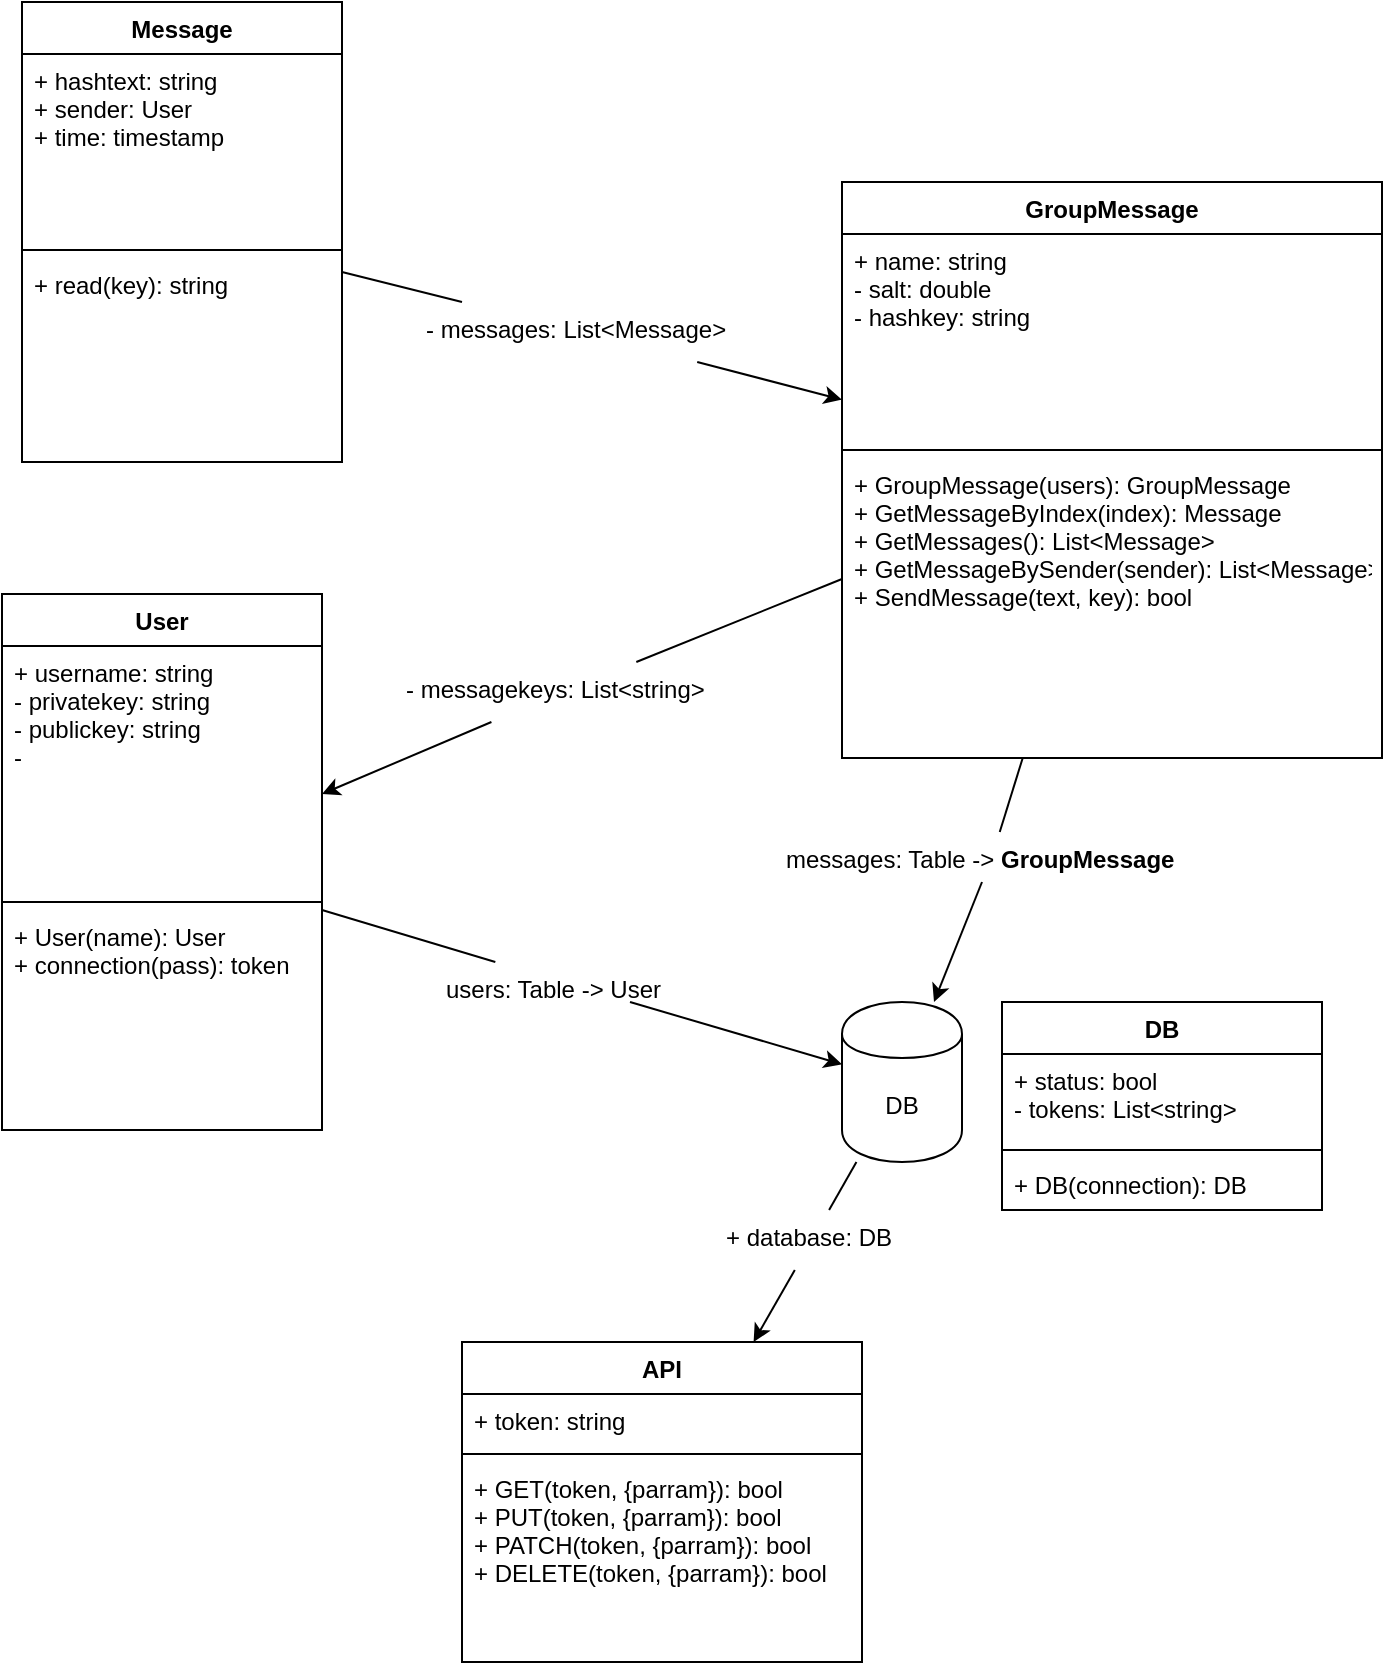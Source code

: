 <mxfile pages="2">
    <diagram id="bR8cVpBD9rxsL-Wy-QW-" name="Class">
        <mxGraphModel dx="2014" dy="819" grid="1" gridSize="10" guides="1" tooltips="1" connect="1" arrows="1" fold="1" page="1" pageScale="1" pageWidth="850" pageHeight="1100" math="0" shadow="0">
            <root>
                <mxCell id="0"/>
                <mxCell id="1" parent="0"/>
                <mxCell id="2" value="API" style="swimlane;fontStyle=1;align=center;verticalAlign=top;childLayout=stackLayout;horizontal=1;startSize=26;horizontalStack=0;resizeParent=1;resizeParentMax=0;resizeLast=0;collapsible=1;marginBottom=0;" parent="1" vertex="1">
                    <mxGeometry x="-540" y="790" width="200" height="160" as="geometry"/>
                </mxCell>
                <mxCell id="3" value="+ token: string" style="text;strokeColor=none;fillColor=none;align=left;verticalAlign=top;spacingLeft=4;spacingRight=4;overflow=hidden;rotatable=0;points=[[0,0.5],[1,0.5]];portConstraint=eastwest;" parent="2" vertex="1">
                    <mxGeometry y="26" width="200" height="26" as="geometry"/>
                </mxCell>
                <mxCell id="4" value="" style="line;strokeWidth=1;fillColor=none;align=left;verticalAlign=middle;spacingTop=-1;spacingLeft=3;spacingRight=3;rotatable=0;labelPosition=right;points=[];portConstraint=eastwest;" parent="2" vertex="1">
                    <mxGeometry y="52" width="200" height="8" as="geometry"/>
                </mxCell>
                <mxCell id="5" value="+ GET(token, {parram}): bool&#10;+ PUT(token, {parram}): bool&#10;+ PATCH(token, {parram}): bool&#10;+ DELETE(token, {parram}): bool" style="text;strokeColor=none;fillColor=none;align=left;verticalAlign=top;spacingLeft=4;spacingRight=4;overflow=hidden;rotatable=0;points=[[0,0.5],[1,0.5]];portConstraint=eastwest;" parent="2" vertex="1">
                    <mxGeometry y="60" width="200" height="100" as="geometry"/>
                </mxCell>
                <mxCell id="28" style="edgeStyle=none;html=1;startArrow=none;" parent="1" source="35" target="14" edge="1">
                    <mxGeometry relative="1" as="geometry"/>
                </mxCell>
                <mxCell id="6" value="User" style="swimlane;fontStyle=1;align=center;verticalAlign=top;childLayout=stackLayout;horizontal=1;startSize=26;horizontalStack=0;resizeParent=1;resizeParentMax=0;resizeLast=0;collapsible=1;marginBottom=0;" parent="1" vertex="1">
                    <mxGeometry x="-770" y="416" width="160" height="268" as="geometry">
                        <mxRectangle x="120" y="270" width="60" height="26" as="alternateBounds"/>
                    </mxGeometry>
                </mxCell>
                <mxCell id="7" value="+ username: string&#10;- privatekey: string&#10;- publickey: string&#10;- " style="text;strokeColor=none;fillColor=none;align=left;verticalAlign=top;spacingLeft=4;spacingRight=4;overflow=hidden;rotatable=0;points=[[0,0.5],[1,0.5]];portConstraint=eastwest;" parent="6" vertex="1">
                    <mxGeometry y="26" width="160" height="124" as="geometry"/>
                </mxCell>
                <mxCell id="8" value="" style="line;strokeWidth=1;fillColor=none;align=left;verticalAlign=middle;spacingTop=-1;spacingLeft=3;spacingRight=3;rotatable=0;labelPosition=right;points=[];portConstraint=eastwest;" parent="6" vertex="1">
                    <mxGeometry y="150" width="160" height="8" as="geometry"/>
                </mxCell>
                <mxCell id="9" value="+ User(name): User&#10;+ connection(pass): token" style="text;strokeColor=none;fillColor=none;align=left;verticalAlign=top;spacingLeft=4;spacingRight=4;overflow=hidden;rotatable=0;points=[[0,0.5],[1,0.5]];portConstraint=eastwest;" parent="6" vertex="1">
                    <mxGeometry y="158" width="160" height="110" as="geometry"/>
                </mxCell>
                <mxCell id="21" style="edgeStyle=none;html=1;startArrow=none;" parent="1" source="26" target="6" edge="1">
                    <mxGeometry relative="1" as="geometry"/>
                </mxCell>
                <mxCell id="29" style="edgeStyle=none;html=1;startArrow=none;" parent="1" source="38" target="14" edge="1">
                    <mxGeometry relative="1" as="geometry"/>
                </mxCell>
                <mxCell id="10" value="GroupMessage" style="swimlane;fontStyle=1;align=center;verticalAlign=top;childLayout=stackLayout;horizontal=1;startSize=26;horizontalStack=0;resizeParent=1;resizeParentMax=0;resizeLast=0;collapsible=1;marginBottom=0;" parent="1" vertex="1">
                    <mxGeometry x="-350" y="210" width="270" height="288" as="geometry"/>
                </mxCell>
                <mxCell id="11" value="+ name: string&#10;- salt: double&#10;- hashkey: string&#10;" style="text;strokeColor=none;fillColor=none;align=left;verticalAlign=top;spacingLeft=4;spacingRight=4;overflow=hidden;rotatable=0;points=[[0,0.5],[1,0.5]];portConstraint=eastwest;" parent="10" vertex="1">
                    <mxGeometry y="26" width="270" height="104" as="geometry"/>
                </mxCell>
                <mxCell id="12" value="" style="line;strokeWidth=1;fillColor=none;align=left;verticalAlign=middle;spacingTop=-1;spacingLeft=3;spacingRight=3;rotatable=0;labelPosition=right;points=[];portConstraint=eastwest;" parent="10" vertex="1">
                    <mxGeometry y="130" width="270" height="8" as="geometry"/>
                </mxCell>
                <mxCell id="13" value="+ GroupMessage(users): GroupMessage&#10;+ GetMessageByIndex(index): Message&#10;+ GetMessages(): List&lt;Message&gt;&#10;+ GetMessageBySender(sender): List&lt;Message&gt;&#10;+ SendMessage(text, key): bool" style="text;strokeColor=none;fillColor=none;align=left;verticalAlign=top;spacingLeft=4;spacingRight=4;overflow=hidden;rotatable=0;points=[[0,0.5],[1,0.5]];portConstraint=eastwest;" parent="10" vertex="1">
                    <mxGeometry y="138" width="270" height="150" as="geometry"/>
                </mxCell>
                <mxCell id="30" style="edgeStyle=none;html=1;startArrow=none;" parent="1" source="37" target="2" edge="1">
                    <mxGeometry relative="1" as="geometry"/>
                </mxCell>
                <mxCell id="14" value="DB" style="shape=cylinder;whiteSpace=wrap;html=1;boundedLbl=1;backgroundOutline=1;" parent="1" vertex="1">
                    <mxGeometry x="-350" y="620" width="60" height="80" as="geometry"/>
                </mxCell>
                <mxCell id="22" style="edgeStyle=none;html=1;startArrow=none;" parent="1" source="23" target="10" edge="1">
                    <mxGeometry relative="1" as="geometry"/>
                </mxCell>
                <mxCell id="16" value="Message" style="swimlane;fontStyle=1;align=center;verticalAlign=top;childLayout=stackLayout;horizontal=1;startSize=26;horizontalStack=0;resizeParent=1;resizeParentMax=0;resizeLast=0;collapsible=1;marginBottom=0;" parent="1" vertex="1">
                    <mxGeometry x="-760" y="120" width="160" height="230" as="geometry"/>
                </mxCell>
                <mxCell id="17" value="+ hashtext: string&#10;+ sender: User&#10;+ time: timestamp" style="text;strokeColor=none;fillColor=none;align=left;verticalAlign=top;spacingLeft=4;spacingRight=4;overflow=hidden;rotatable=0;points=[[0,0.5],[1,0.5]];portConstraint=eastwest;" parent="16" vertex="1">
                    <mxGeometry y="26" width="160" height="94" as="geometry"/>
                </mxCell>
                <mxCell id="18" value="" style="line;strokeWidth=1;fillColor=none;align=left;verticalAlign=middle;spacingTop=-1;spacingLeft=3;spacingRight=3;rotatable=0;labelPosition=right;points=[];portConstraint=eastwest;" parent="16" vertex="1">
                    <mxGeometry y="120" width="160" height="8" as="geometry"/>
                </mxCell>
                <mxCell id="19" value="+ read(key): string&#10;" style="text;strokeColor=none;fillColor=none;align=left;verticalAlign=top;spacingLeft=4;spacingRight=4;overflow=hidden;rotatable=0;points=[[0,0.5],[1,0.5]];portConstraint=eastwest;" parent="16" vertex="1">
                    <mxGeometry y="128" width="160" height="102" as="geometry"/>
                </mxCell>
                <mxCell id="24" value="" style="edgeStyle=none;html=1;endArrow=none;" parent="1" source="16" target="23" edge="1">
                    <mxGeometry relative="1" as="geometry">
                        <mxPoint x="-600" y="255.473" as="sourcePoint"/>
                        <mxPoint x="-350" y="319.452" as="targetPoint"/>
                    </mxGeometry>
                </mxCell>
                <mxCell id="23" value="- messages: List&amp;lt;Message&amp;gt;" style="text;whiteSpace=wrap;html=1;" parent="1" vertex="1">
                    <mxGeometry x="-560" y="270" width="160" height="30" as="geometry"/>
                </mxCell>
                <mxCell id="27" value="" style="edgeStyle=none;html=1;endArrow=none;" parent="1" source="10" target="26" edge="1">
                    <mxGeometry relative="1" as="geometry">
                        <mxPoint x="-350" y="409.705" as="sourcePoint"/>
                        <mxPoint x="-610" y="516.989" as="targetPoint"/>
                    </mxGeometry>
                </mxCell>
                <mxCell id="26" value="- messagekeys: List&amp;lt;string&amp;gt;" style="text;whiteSpace=wrap;html=1;" parent="1" vertex="1">
                    <mxGeometry x="-570" y="450" width="160" height="30" as="geometry"/>
                </mxCell>
                <mxCell id="31" value="DB" style="swimlane;fontStyle=1;align=center;verticalAlign=top;childLayout=stackLayout;horizontal=1;startSize=26;horizontalStack=0;resizeParent=1;resizeParentMax=0;resizeLast=0;collapsible=1;marginBottom=0;" parent="1" vertex="1">
                    <mxGeometry x="-270" y="620" width="160" height="104" as="geometry"/>
                </mxCell>
                <mxCell id="32" value="+ status: bool&#10;- tokens: List&lt;string&gt;" style="text;strokeColor=none;fillColor=none;align=left;verticalAlign=top;spacingLeft=4;spacingRight=4;overflow=hidden;rotatable=0;points=[[0,0.5],[1,0.5]];portConstraint=eastwest;" parent="31" vertex="1">
                    <mxGeometry y="26" width="160" height="44" as="geometry"/>
                </mxCell>
                <mxCell id="33" value="" style="line;strokeWidth=1;fillColor=none;align=left;verticalAlign=middle;spacingTop=-1;spacingLeft=3;spacingRight=3;rotatable=0;labelPosition=right;points=[];portConstraint=eastwest;" parent="31" vertex="1">
                    <mxGeometry y="70" width="160" height="8" as="geometry"/>
                </mxCell>
                <mxCell id="34" value="+ DB(connection): DB" style="text;strokeColor=none;fillColor=none;align=left;verticalAlign=top;spacingLeft=4;spacingRight=4;overflow=hidden;rotatable=0;points=[[0,0.5],[1,0.5]];portConstraint=eastwest;" parent="31" vertex="1">
                    <mxGeometry y="78" width="160" height="26" as="geometry"/>
                </mxCell>
                <mxCell id="36" value="" style="edgeStyle=none;html=1;endArrow=none;" parent="1" source="6" target="35" edge="1">
                    <mxGeometry relative="1" as="geometry">
                        <mxPoint x="-610" y="573.784" as="sourcePoint"/>
                        <mxPoint x="-350" y="651.081" as="targetPoint"/>
                    </mxGeometry>
                </mxCell>
                <mxCell id="35" value="users: Table -&amp;gt; User" style="text;whiteSpace=wrap;html=1;" parent="1" vertex="1">
                    <mxGeometry x="-550" y="600" width="120" height="20" as="geometry"/>
                </mxCell>
                <mxCell id="39" value="" style="edgeStyle=none;html=1;endArrow=none;" parent="1" source="10" target="38" edge="1">
                    <mxGeometry relative="1" as="geometry">
                        <mxPoint x="-264.412" y="498" as="sourcePoint"/>
                        <mxPoint x="-306.275" y="620.0" as="targetPoint"/>
                    </mxGeometry>
                </mxCell>
                <mxCell id="38" value="messages: Table -&amp;gt;&amp;nbsp;&lt;span style=&quot;font-weight: 700; text-align: center;&quot;&gt;GroupMessage&lt;/span&gt;" style="text;whiteSpace=wrap;html=1;" parent="1" vertex="1">
                    <mxGeometry x="-380" y="535" width="210" height="25" as="geometry"/>
                </mxCell>
                <mxCell id="40" value="" style="edgeStyle=none;html=1;endArrow=none;" parent="1" source="14" target="37" edge="1">
                    <mxGeometry relative="1" as="geometry">
                        <mxPoint x="-350" y="697.071" as="sourcePoint"/>
                        <mxPoint x="-425.202" y="790" as="targetPoint"/>
                    </mxGeometry>
                </mxCell>
                <mxCell id="37" value="+ database: DB" style="text;whiteSpace=wrap;html=1;" parent="1" vertex="1">
                    <mxGeometry x="-410" y="724" width="90" height="30" as="geometry"/>
                </mxCell>
            </root>
        </mxGraphModel>
    </diagram>
</mxfile>